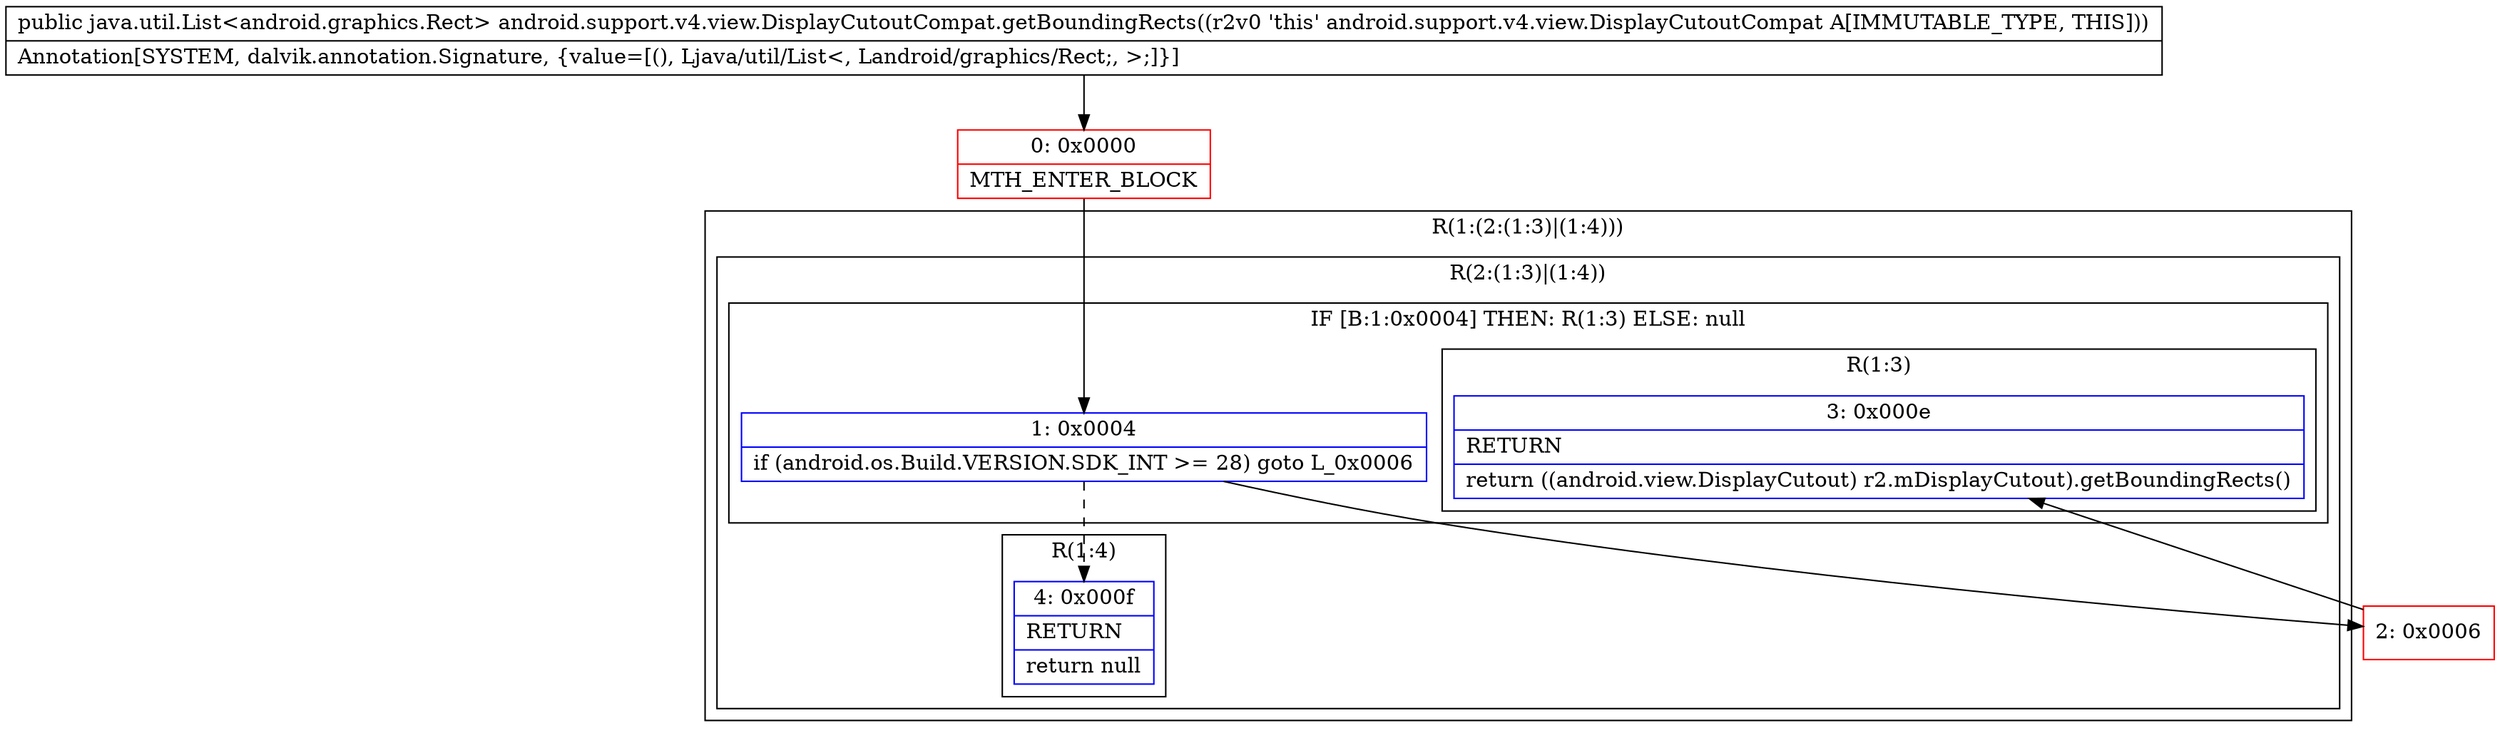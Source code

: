 digraph "CFG forandroid.support.v4.view.DisplayCutoutCompat.getBoundingRects()Ljava\/util\/List;" {
subgraph cluster_Region_502640567 {
label = "R(1:(2:(1:3)|(1:4)))";
node [shape=record,color=blue];
subgraph cluster_Region_456424188 {
label = "R(2:(1:3)|(1:4))";
node [shape=record,color=blue];
subgraph cluster_IfRegion_543464988 {
label = "IF [B:1:0x0004] THEN: R(1:3) ELSE: null";
node [shape=record,color=blue];
Node_1 [shape=record,label="{1\:\ 0x0004|if (android.os.Build.VERSION.SDK_INT \>= 28) goto L_0x0006\l}"];
subgraph cluster_Region_2014168727 {
label = "R(1:3)";
node [shape=record,color=blue];
Node_3 [shape=record,label="{3\:\ 0x000e|RETURN\l|return ((android.view.DisplayCutout) r2.mDisplayCutout).getBoundingRects()\l}"];
}
}
subgraph cluster_Region_1211455030 {
label = "R(1:4)";
node [shape=record,color=blue];
Node_4 [shape=record,label="{4\:\ 0x000f|RETURN\l|return null\l}"];
}
}
}
Node_0 [shape=record,color=red,label="{0\:\ 0x0000|MTH_ENTER_BLOCK\l}"];
Node_2 [shape=record,color=red,label="{2\:\ 0x0006}"];
MethodNode[shape=record,label="{public java.util.List\<android.graphics.Rect\> android.support.v4.view.DisplayCutoutCompat.getBoundingRects((r2v0 'this' android.support.v4.view.DisplayCutoutCompat A[IMMUTABLE_TYPE, THIS]))  | Annotation[SYSTEM, dalvik.annotation.Signature, \{value=[(), Ljava\/util\/List\<, Landroid\/graphics\/Rect;, \>;]\}]\l}"];
MethodNode -> Node_0;
Node_1 -> Node_2;
Node_1 -> Node_4[style=dashed];
Node_0 -> Node_1;
Node_2 -> Node_3;
}

